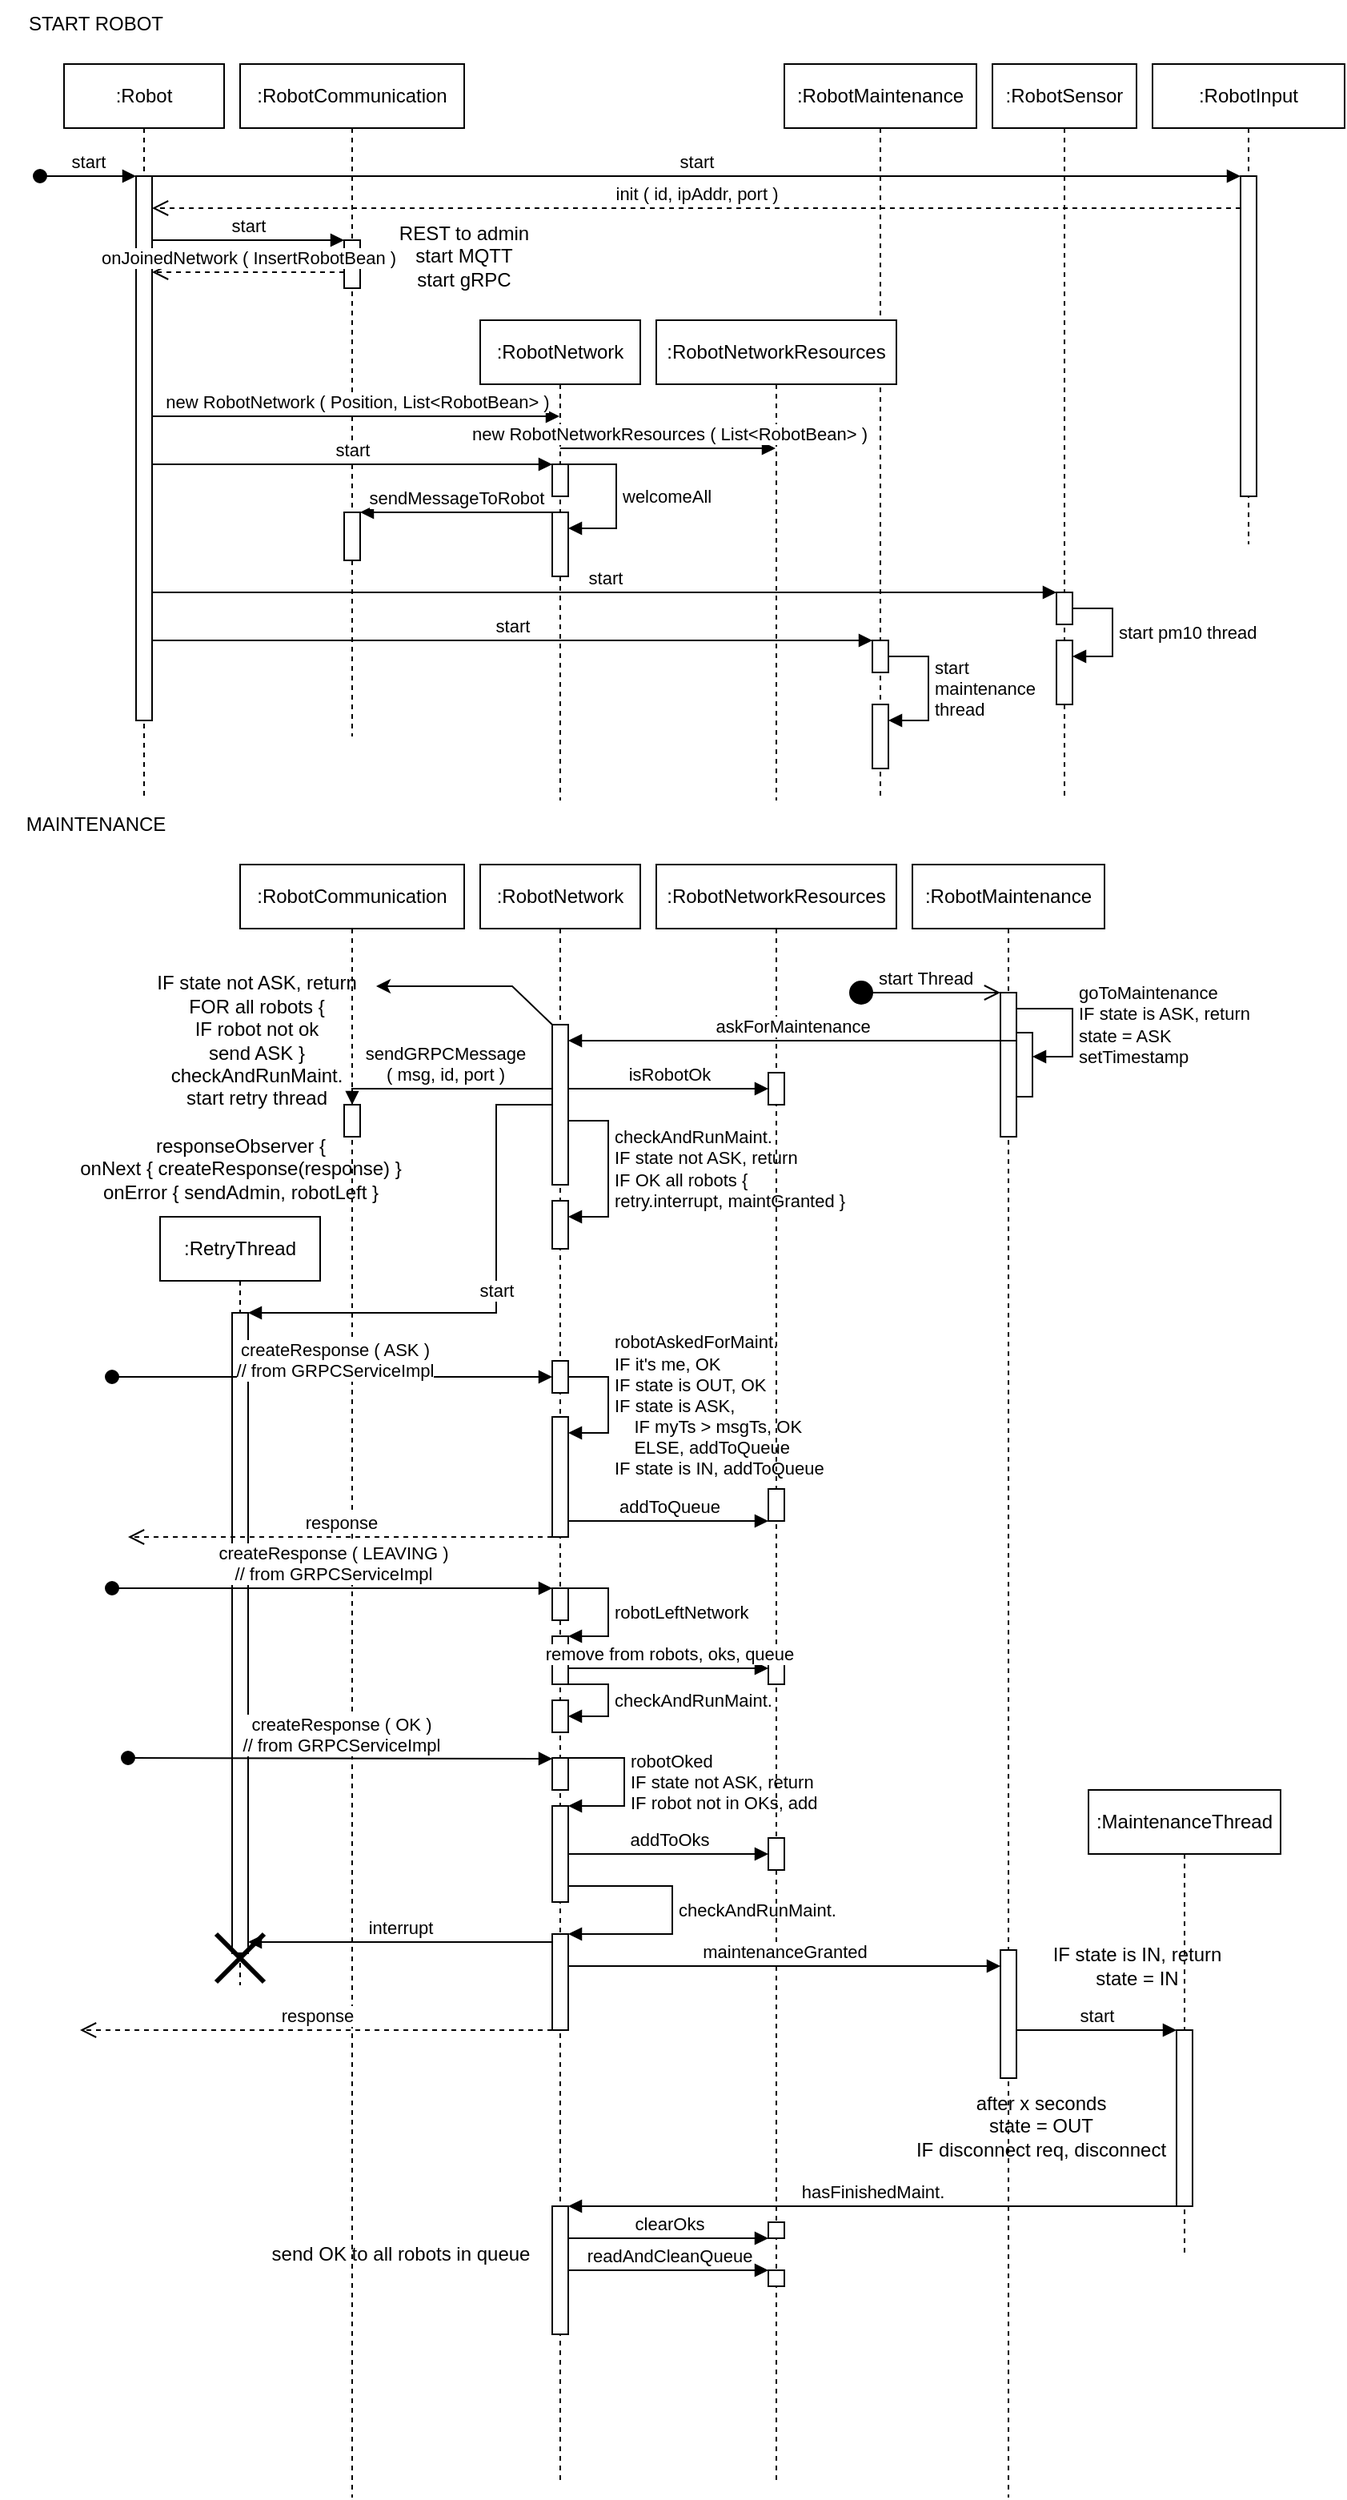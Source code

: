 <mxfile version="21.3.5" type="device">
  <diagram name="Page-1" id="2YBvvXClWsGukQMizWep">
    <mxGraphModel dx="954" dy="620" grid="1" gridSize="10" guides="1" tooltips="1" connect="1" arrows="1" fold="1" page="1" pageScale="1" pageWidth="850" pageHeight="1100" math="0" shadow="0">
      <root>
        <mxCell id="0" />
        <mxCell id="1" parent="0" />
        <mxCell id="aM9ryv3xv72pqoxQDRHE-1" value=":Robot" style="shape=umlLifeline;perimeter=lifelinePerimeter;whiteSpace=wrap;html=1;container=0;dropTarget=0;collapsible=0;recursiveResize=0;outlineConnect=0;portConstraint=eastwest;newEdgeStyle={&quot;edgeStyle&quot;:&quot;elbowEdgeStyle&quot;,&quot;elbow&quot;:&quot;vertical&quot;,&quot;curved&quot;:0,&quot;rounded&quot;:0};" parent="1" vertex="1">
          <mxGeometry x="40" y="40" width="100" height="460" as="geometry" />
        </mxCell>
        <mxCell id="aM9ryv3xv72pqoxQDRHE-2" value="" style="html=1;points=[];perimeter=orthogonalPerimeter;outlineConnect=0;targetShapes=umlLifeline;portConstraint=eastwest;newEdgeStyle={&quot;edgeStyle&quot;:&quot;elbowEdgeStyle&quot;,&quot;elbow&quot;:&quot;vertical&quot;,&quot;curved&quot;:0,&quot;rounded&quot;:0};" parent="aM9ryv3xv72pqoxQDRHE-1" vertex="1">
          <mxGeometry x="45" y="70" width="10" height="340" as="geometry" />
        </mxCell>
        <mxCell id="aM9ryv3xv72pqoxQDRHE-3" value="start" style="html=1;verticalAlign=bottom;startArrow=oval;endArrow=block;startSize=8;edgeStyle=elbowEdgeStyle;elbow=vertical;curved=0;rounded=0;" parent="aM9ryv3xv72pqoxQDRHE-1" target="aM9ryv3xv72pqoxQDRHE-2" edge="1">
          <mxGeometry relative="1" as="geometry">
            <mxPoint x="-15" y="70" as="sourcePoint" />
          </mxGeometry>
        </mxCell>
        <mxCell id="aM9ryv3xv72pqoxQDRHE-5" value=":RobotCommunication" style="shape=umlLifeline;perimeter=lifelinePerimeter;whiteSpace=wrap;html=1;container=0;dropTarget=0;collapsible=0;recursiveResize=0;outlineConnect=0;portConstraint=eastwest;newEdgeStyle={&quot;edgeStyle&quot;:&quot;elbowEdgeStyle&quot;,&quot;elbow&quot;:&quot;vertical&quot;,&quot;curved&quot;:0,&quot;rounded&quot;:0};" parent="1" vertex="1">
          <mxGeometry x="150" y="40" width="140" height="420" as="geometry" />
        </mxCell>
        <mxCell id="-zgr26NCYD5-frDkxSR6-9" value="" style="html=1;points=[];perimeter=orthogonalPerimeter;outlineConnect=0;targetShapes=umlLifeline;portConstraint=eastwest;newEdgeStyle={&quot;edgeStyle&quot;:&quot;elbowEdgeStyle&quot;,&quot;elbow&quot;:&quot;vertical&quot;,&quot;curved&quot;:0,&quot;rounded&quot;:0};" vertex="1" parent="aM9ryv3xv72pqoxQDRHE-5">
          <mxGeometry x="65" y="110" width="10" height="30" as="geometry" />
        </mxCell>
        <mxCell id="-zgr26NCYD5-frDkxSR6-21" value="" style="html=1;points=[];perimeter=orthogonalPerimeter;outlineConnect=0;targetShapes=umlLifeline;portConstraint=eastwest;newEdgeStyle={&quot;edgeStyle&quot;:&quot;elbowEdgeStyle&quot;,&quot;elbow&quot;:&quot;vertical&quot;,&quot;curved&quot;:0,&quot;rounded&quot;:0};" vertex="1" parent="aM9ryv3xv72pqoxQDRHE-5">
          <mxGeometry x="65" y="280" width="10" height="30" as="geometry" />
        </mxCell>
        <mxCell id="-zgr26NCYD5-frDkxSR6-1" value=":RobotNetwork" style="shape=umlLifeline;perimeter=lifelinePerimeter;whiteSpace=wrap;html=1;container=0;dropTarget=0;collapsible=0;recursiveResize=0;outlineConnect=0;portConstraint=eastwest;newEdgeStyle={&quot;edgeStyle&quot;:&quot;elbowEdgeStyle&quot;,&quot;elbow&quot;:&quot;vertical&quot;,&quot;curved&quot;:0,&quot;rounded&quot;:0};" vertex="1" parent="1">
          <mxGeometry x="300" y="200" width="100" height="300" as="geometry" />
        </mxCell>
        <mxCell id="-zgr26NCYD5-frDkxSR6-14" value="" style="html=1;points=[];perimeter=orthogonalPerimeter;outlineConnect=0;targetShapes=umlLifeline;portConstraint=eastwest;newEdgeStyle={&quot;edgeStyle&quot;:&quot;elbowEdgeStyle&quot;,&quot;elbow&quot;:&quot;vertical&quot;,&quot;curved&quot;:0,&quot;rounded&quot;:0};" vertex="1" parent="-zgr26NCYD5-frDkxSR6-1">
          <mxGeometry x="45" y="90" width="10" height="20" as="geometry" />
        </mxCell>
        <mxCell id="-zgr26NCYD5-frDkxSR6-16" value="" style="html=1;points=[];perimeter=orthogonalPerimeter;outlineConnect=0;targetShapes=umlLifeline;portConstraint=eastwest;newEdgeStyle={&quot;edgeStyle&quot;:&quot;elbowEdgeStyle&quot;,&quot;elbow&quot;:&quot;vertical&quot;,&quot;curved&quot;:0,&quot;rounded&quot;:0};" vertex="1" parent="-zgr26NCYD5-frDkxSR6-1">
          <mxGeometry x="45" y="120" width="10" height="40" as="geometry" />
        </mxCell>
        <mxCell id="-zgr26NCYD5-frDkxSR6-17" value="welcomeAll" style="html=1;align=left;spacingLeft=2;endArrow=block;rounded=0;edgeStyle=orthogonalEdgeStyle;curved=0;rounded=0;" edge="1" target="-zgr26NCYD5-frDkxSR6-16" parent="-zgr26NCYD5-frDkxSR6-1" source="-zgr26NCYD5-frDkxSR6-14">
          <mxGeometry relative="1" as="geometry">
            <mxPoint x="55" y="100" as="sourcePoint" />
            <Array as="points">
              <mxPoint x="85" y="90" />
              <mxPoint x="85" y="130" />
            </Array>
          </mxGeometry>
        </mxCell>
        <mxCell id="-zgr26NCYD5-frDkxSR6-2" value=":RobotMaintenance" style="shape=umlLifeline;perimeter=lifelinePerimeter;whiteSpace=wrap;html=1;container=0;dropTarget=0;collapsible=0;recursiveResize=0;outlineConnect=0;portConstraint=eastwest;newEdgeStyle={&quot;edgeStyle&quot;:&quot;elbowEdgeStyle&quot;,&quot;elbow&quot;:&quot;vertical&quot;,&quot;curved&quot;:0,&quot;rounded&quot;:0};" vertex="1" parent="1">
          <mxGeometry x="490" y="40" width="120" height="460" as="geometry" />
        </mxCell>
        <mxCell id="-zgr26NCYD5-frDkxSR6-29" value="" style="html=1;points=[];perimeter=orthogonalPerimeter;outlineConnect=0;targetShapes=umlLifeline;portConstraint=eastwest;newEdgeStyle={&quot;edgeStyle&quot;:&quot;elbowEdgeStyle&quot;,&quot;elbow&quot;:&quot;vertical&quot;,&quot;curved&quot;:0,&quot;rounded&quot;:0};" vertex="1" parent="-zgr26NCYD5-frDkxSR6-2">
          <mxGeometry x="55" y="360" width="10" height="20" as="geometry" />
        </mxCell>
        <mxCell id="-zgr26NCYD5-frDkxSR6-30" value="" style="html=1;points=[];perimeter=orthogonalPerimeter;outlineConnect=0;targetShapes=umlLifeline;portConstraint=eastwest;newEdgeStyle={&quot;edgeStyle&quot;:&quot;elbowEdgeStyle&quot;,&quot;elbow&quot;:&quot;vertical&quot;,&quot;curved&quot;:0,&quot;rounded&quot;:0};" vertex="1" parent="-zgr26NCYD5-frDkxSR6-2">
          <mxGeometry x="55" y="400" width="10" height="40" as="geometry" />
        </mxCell>
        <mxCell id="-zgr26NCYD5-frDkxSR6-31" value="start&lt;br&gt;maintenance&lt;br&gt;thread" style="html=1;align=left;spacingLeft=2;endArrow=block;rounded=0;edgeStyle=orthogonalEdgeStyle;curved=0;rounded=0;" edge="1" target="-zgr26NCYD5-frDkxSR6-30" parent="-zgr26NCYD5-frDkxSR6-2" source="-zgr26NCYD5-frDkxSR6-29">
          <mxGeometry relative="1" as="geometry">
            <mxPoint x="60" y="380" as="sourcePoint" />
            <Array as="points">
              <mxPoint x="90" y="370" />
              <mxPoint x="90" y="410" />
            </Array>
          </mxGeometry>
        </mxCell>
        <mxCell id="-zgr26NCYD5-frDkxSR6-3" value=":RobotSensor" style="shape=umlLifeline;perimeter=lifelinePerimeter;whiteSpace=wrap;html=1;container=0;dropTarget=0;collapsible=0;recursiveResize=0;outlineConnect=0;portConstraint=eastwest;newEdgeStyle={&quot;edgeStyle&quot;:&quot;elbowEdgeStyle&quot;,&quot;elbow&quot;:&quot;vertical&quot;,&quot;curved&quot;:0,&quot;rounded&quot;:0};" vertex="1" parent="1">
          <mxGeometry x="620" y="40" width="90" height="460" as="geometry" />
        </mxCell>
        <mxCell id="-zgr26NCYD5-frDkxSR6-25" value="" style="html=1;points=[];perimeter=orthogonalPerimeter;outlineConnect=0;targetShapes=umlLifeline;portConstraint=eastwest;newEdgeStyle={&quot;edgeStyle&quot;:&quot;elbowEdgeStyle&quot;,&quot;elbow&quot;:&quot;vertical&quot;,&quot;curved&quot;:0,&quot;rounded&quot;:0};" vertex="1" parent="-zgr26NCYD5-frDkxSR6-3">
          <mxGeometry x="40" y="330" width="10" height="20" as="geometry" />
        </mxCell>
        <mxCell id="-zgr26NCYD5-frDkxSR6-26" value="" style="html=1;points=[];perimeter=orthogonalPerimeter;outlineConnect=0;targetShapes=umlLifeline;portConstraint=eastwest;newEdgeStyle={&quot;edgeStyle&quot;:&quot;elbowEdgeStyle&quot;,&quot;elbow&quot;:&quot;vertical&quot;,&quot;curved&quot;:0,&quot;rounded&quot;:0};" vertex="1" parent="-zgr26NCYD5-frDkxSR6-3">
          <mxGeometry x="40" y="360" width="10" height="40" as="geometry" />
        </mxCell>
        <mxCell id="-zgr26NCYD5-frDkxSR6-27" value="start pm10 thread" style="html=1;align=left;spacingLeft=2;endArrow=block;rounded=0;edgeStyle=orthogonalEdgeStyle;curved=0;rounded=0;" edge="1" target="-zgr26NCYD5-frDkxSR6-26" parent="-zgr26NCYD5-frDkxSR6-3" source="-zgr26NCYD5-frDkxSR6-25">
          <mxGeometry relative="1" as="geometry">
            <mxPoint x="50" y="340" as="sourcePoint" />
            <Array as="points">
              <mxPoint x="75" y="340" />
              <mxPoint x="75" y="370" />
            </Array>
          </mxGeometry>
        </mxCell>
        <mxCell id="-zgr26NCYD5-frDkxSR6-4" value=":RobotInput" style="shape=umlLifeline;perimeter=lifelinePerimeter;whiteSpace=wrap;html=1;container=0;dropTarget=0;collapsible=0;recursiveResize=0;outlineConnect=0;portConstraint=eastwest;newEdgeStyle={&quot;edgeStyle&quot;:&quot;elbowEdgeStyle&quot;,&quot;elbow&quot;:&quot;vertical&quot;,&quot;curved&quot;:0,&quot;rounded&quot;:0};" vertex="1" parent="1">
          <mxGeometry x="720" y="40" width="120" height="300" as="geometry" />
        </mxCell>
        <mxCell id="-zgr26NCYD5-frDkxSR6-6" value="" style="html=1;points=[];perimeter=orthogonalPerimeter;outlineConnect=0;targetShapes=umlLifeline;portConstraint=eastwest;newEdgeStyle={&quot;edgeStyle&quot;:&quot;elbowEdgeStyle&quot;,&quot;elbow&quot;:&quot;vertical&quot;,&quot;curved&quot;:0,&quot;rounded&quot;:0};" vertex="1" parent="-zgr26NCYD5-frDkxSR6-4">
          <mxGeometry x="55" y="70" width="10" height="200" as="geometry" />
        </mxCell>
        <mxCell id="-zgr26NCYD5-frDkxSR6-5" value="start" style="html=1;verticalAlign=bottom;endArrow=block;edgeStyle=elbowEdgeStyle;elbow=vertical;curved=0;rounded=0;" edge="1" parent="1" source="aM9ryv3xv72pqoxQDRHE-2" target="-zgr26NCYD5-frDkxSR6-6">
          <mxGeometry width="80" relative="1" as="geometry">
            <mxPoint x="380" y="270" as="sourcePoint" />
            <mxPoint x="460" y="270" as="targetPoint" />
            <Array as="points">
              <mxPoint x="440" y="110" />
            </Array>
          </mxGeometry>
        </mxCell>
        <mxCell id="-zgr26NCYD5-frDkxSR6-7" value="init ( id, ipAddr, port )" style="html=1;verticalAlign=bottom;endArrow=open;dashed=1;endSize=8;edgeStyle=elbowEdgeStyle;elbow=vertical;curved=0;rounded=0;" edge="1" parent="1" source="-zgr26NCYD5-frDkxSR6-6" target="aM9ryv3xv72pqoxQDRHE-2">
          <mxGeometry relative="1" as="geometry">
            <mxPoint x="460" y="270" as="sourcePoint" />
            <mxPoint x="380" y="270" as="targetPoint" />
            <Array as="points">
              <mxPoint x="550" y="130" />
            </Array>
          </mxGeometry>
        </mxCell>
        <mxCell id="-zgr26NCYD5-frDkxSR6-8" value="start" style="html=1;verticalAlign=bottom;endArrow=block;edgeStyle=elbowEdgeStyle;elbow=horizontal;curved=0;rounded=0;" edge="1" parent="1" source="aM9ryv3xv72pqoxQDRHE-2" target="-zgr26NCYD5-frDkxSR6-9">
          <mxGeometry width="80" relative="1" as="geometry">
            <mxPoint x="380" y="270" as="sourcePoint" />
            <mxPoint x="460" y="270" as="targetPoint" />
            <Array as="points">
              <mxPoint x="155" y="150" />
            </Array>
          </mxGeometry>
        </mxCell>
        <mxCell id="-zgr26NCYD5-frDkxSR6-10" value="START ROBOT" style="text;html=1;strokeColor=none;fillColor=none;align=center;verticalAlign=middle;whiteSpace=wrap;rounded=0;" vertex="1" parent="1">
          <mxGeometry width="120" height="30" as="geometry" />
        </mxCell>
        <mxCell id="-zgr26NCYD5-frDkxSR6-11" value="REST to admin&lt;br&gt;start MQTT&lt;br&gt;start gRPC" style="text;html=1;strokeColor=none;fillColor=none;align=center;verticalAlign=middle;whiteSpace=wrap;rounded=0;" vertex="1" parent="1">
          <mxGeometry x="230" y="140" width="120" height="40" as="geometry" />
        </mxCell>
        <mxCell id="-zgr26NCYD5-frDkxSR6-12" value="onJoinedNetwork ( InsertRobotBean )" style="html=1;verticalAlign=bottom;endArrow=open;dashed=1;endSize=8;edgeStyle=elbowEdgeStyle;elbow=vertical;curved=0;rounded=0;" edge="1" parent="1" source="-zgr26NCYD5-frDkxSR6-9" target="aM9ryv3xv72pqoxQDRHE-2">
          <mxGeometry relative="1" as="geometry">
            <mxPoint x="460" y="270" as="sourcePoint" />
            <mxPoint x="380" y="270" as="targetPoint" />
            <Array as="points">
              <mxPoint x="170" y="170" />
            </Array>
          </mxGeometry>
        </mxCell>
        <mxCell id="-zgr26NCYD5-frDkxSR6-13" value="start" style="html=1;verticalAlign=bottom;endArrow=block;edgeStyle=elbowEdgeStyle;elbow=vertical;curved=0;rounded=0;" edge="1" parent="1" source="aM9ryv3xv72pqoxQDRHE-2" target="-zgr26NCYD5-frDkxSR6-14">
          <mxGeometry width="80" relative="1" as="geometry">
            <mxPoint x="380" y="300" as="sourcePoint" />
            <mxPoint x="460" y="300" as="targetPoint" />
            <Array as="points">
              <mxPoint x="300" y="290" />
              <mxPoint x="260" y="280" />
            </Array>
          </mxGeometry>
        </mxCell>
        <mxCell id="-zgr26NCYD5-frDkxSR6-15" value="new RobotNetwork ( Position, List&amp;lt;RobotBean&amp;gt; )" style="html=1;verticalAlign=bottom;endArrow=block;edgeStyle=elbowEdgeStyle;elbow=vertical;curved=0;rounded=0;" edge="1" parent="1" source="aM9ryv3xv72pqoxQDRHE-2" target="-zgr26NCYD5-frDkxSR6-1">
          <mxGeometry width="80" relative="1" as="geometry">
            <mxPoint x="380" y="300" as="sourcePoint" />
            <mxPoint x="460" y="300" as="targetPoint" />
            <Array as="points">
              <mxPoint x="220" y="260" />
            </Array>
          </mxGeometry>
        </mxCell>
        <mxCell id="-zgr26NCYD5-frDkxSR6-18" value=":RobotNetworkResources" style="shape=umlLifeline;perimeter=lifelinePerimeter;whiteSpace=wrap;html=1;container=0;dropTarget=0;collapsible=0;recursiveResize=0;outlineConnect=0;portConstraint=eastwest;newEdgeStyle={&quot;edgeStyle&quot;:&quot;elbowEdgeStyle&quot;,&quot;elbow&quot;:&quot;vertical&quot;,&quot;curved&quot;:0,&quot;rounded&quot;:0};" vertex="1" parent="1">
          <mxGeometry x="410" y="200" width="150" height="300" as="geometry" />
        </mxCell>
        <mxCell id="-zgr26NCYD5-frDkxSR6-19" value="new RobotNetworkResources ( List&amp;lt;RobotBean&amp;gt; )" style="html=1;verticalAlign=bottom;endArrow=block;edgeStyle=elbowEdgeStyle;elbow=vertical;curved=0;rounded=0;" edge="1" parent="1" source="-zgr26NCYD5-frDkxSR6-1" target="-zgr26NCYD5-frDkxSR6-18">
          <mxGeometry width="80" relative="1" as="geometry">
            <mxPoint x="380" y="270" as="sourcePoint" />
            <mxPoint x="460" y="270" as="targetPoint" />
            <Array as="points">
              <mxPoint x="405" y="280" />
            </Array>
          </mxGeometry>
        </mxCell>
        <mxCell id="-zgr26NCYD5-frDkxSR6-20" value="sendMessageToRobot" style="html=1;verticalAlign=bottom;endArrow=block;edgeStyle=elbowEdgeStyle;elbow=vertical;curved=0;rounded=0;" edge="1" parent="1" source="-zgr26NCYD5-frDkxSR6-16" target="-zgr26NCYD5-frDkxSR6-21">
          <mxGeometry width="80" relative="1" as="geometry">
            <mxPoint x="380" y="300" as="sourcePoint" />
            <mxPoint x="460" y="300" as="targetPoint" />
            <Array as="points">
              <mxPoint x="290" y="320" />
            </Array>
          </mxGeometry>
        </mxCell>
        <mxCell id="-zgr26NCYD5-frDkxSR6-24" value="start" style="html=1;verticalAlign=bottom;endArrow=block;edgeStyle=elbowEdgeStyle;elbow=vertical;curved=0;rounded=0;" edge="1" parent="1" source="aM9ryv3xv72pqoxQDRHE-2" target="-zgr26NCYD5-frDkxSR6-25">
          <mxGeometry width="80" relative="1" as="geometry">
            <mxPoint x="380" y="300" as="sourcePoint" />
            <mxPoint x="460" y="300" as="targetPoint" />
            <Array as="points">
              <mxPoint x="380" y="370" />
            </Array>
          </mxGeometry>
        </mxCell>
        <mxCell id="-zgr26NCYD5-frDkxSR6-28" value="start" style="html=1;verticalAlign=bottom;endArrow=block;edgeStyle=elbowEdgeStyle;elbow=vertical;curved=0;rounded=0;" edge="1" parent="1" source="aM9ryv3xv72pqoxQDRHE-2" target="-zgr26NCYD5-frDkxSR6-29">
          <mxGeometry width="80" relative="1" as="geometry">
            <mxPoint x="380" y="300" as="sourcePoint" />
            <mxPoint x="460" y="300" as="targetPoint" />
            <Array as="points">
              <mxPoint x="320" y="400" />
            </Array>
          </mxGeometry>
        </mxCell>
        <mxCell id="-zgr26NCYD5-frDkxSR6-32" value=":RetryThread" style="shape=umlLifeline;perimeter=lifelinePerimeter;whiteSpace=wrap;html=1;container=0;dropTarget=0;collapsible=0;recursiveResize=0;outlineConnect=0;portConstraint=eastwest;newEdgeStyle={&quot;edgeStyle&quot;:&quot;elbowEdgeStyle&quot;,&quot;elbow&quot;:&quot;vertical&quot;,&quot;curved&quot;:0,&quot;rounded&quot;:0};" vertex="1" parent="1">
          <mxGeometry x="100" y="760" width="100" height="480" as="geometry" />
        </mxCell>
        <mxCell id="-zgr26NCYD5-frDkxSR6-101" value="" style="html=1;points=[];perimeter=orthogonalPerimeter;outlineConnect=0;targetShapes=umlLifeline;portConstraint=eastwest;newEdgeStyle={&quot;edgeStyle&quot;:&quot;elbowEdgeStyle&quot;,&quot;elbow&quot;:&quot;vertical&quot;,&quot;curved&quot;:0,&quot;rounded&quot;:0};" vertex="1" parent="-zgr26NCYD5-frDkxSR6-32">
          <mxGeometry x="45" y="60" width="10" height="400" as="geometry" />
        </mxCell>
        <mxCell id="-zgr26NCYD5-frDkxSR6-35" value=":RobotCommunication" style="shape=umlLifeline;perimeter=lifelinePerimeter;whiteSpace=wrap;html=1;container=0;dropTarget=0;collapsible=0;recursiveResize=0;outlineConnect=0;portConstraint=eastwest;newEdgeStyle={&quot;edgeStyle&quot;:&quot;elbowEdgeStyle&quot;,&quot;elbow&quot;:&quot;vertical&quot;,&quot;curved&quot;:0,&quot;rounded&quot;:0};" vertex="1" parent="1">
          <mxGeometry x="150" y="540" width="140" height="1020" as="geometry" />
        </mxCell>
        <mxCell id="-zgr26NCYD5-frDkxSR6-79" value="" style="html=1;points=[];perimeter=orthogonalPerimeter;outlineConnect=0;targetShapes=umlLifeline;portConstraint=eastwest;newEdgeStyle={&quot;edgeStyle&quot;:&quot;elbowEdgeStyle&quot;,&quot;elbow&quot;:&quot;vertical&quot;,&quot;curved&quot;:0,&quot;rounded&quot;:0};" vertex="1" parent="-zgr26NCYD5-frDkxSR6-35">
          <mxGeometry x="65" y="150" width="10" height="20" as="geometry" />
        </mxCell>
        <mxCell id="-zgr26NCYD5-frDkxSR6-119" value="" style="shape=umlDestroy;whiteSpace=wrap;html=1;strokeWidth=3;targetShapes=umlLifeline;" vertex="1" parent="-zgr26NCYD5-frDkxSR6-35">
          <mxGeometry x="-15" y="668" width="30" height="30" as="geometry" />
        </mxCell>
        <mxCell id="-zgr26NCYD5-frDkxSR6-38" value=":RobotNetwork" style="shape=umlLifeline;perimeter=lifelinePerimeter;whiteSpace=wrap;html=1;container=0;dropTarget=0;collapsible=0;recursiveResize=0;outlineConnect=0;portConstraint=eastwest;newEdgeStyle={&quot;edgeStyle&quot;:&quot;elbowEdgeStyle&quot;,&quot;elbow&quot;:&quot;vertical&quot;,&quot;curved&quot;:0,&quot;rounded&quot;:0};" vertex="1" parent="1">
          <mxGeometry x="300" y="540" width="100" height="1010" as="geometry" />
        </mxCell>
        <mxCell id="-zgr26NCYD5-frDkxSR6-66" value="" style="html=1;points=[];perimeter=orthogonalPerimeter;outlineConnect=0;targetShapes=umlLifeline;portConstraint=eastwest;newEdgeStyle={&quot;edgeStyle&quot;:&quot;elbowEdgeStyle&quot;,&quot;elbow&quot;:&quot;vertical&quot;,&quot;curved&quot;:0,&quot;rounded&quot;:0};" vertex="1" parent="-zgr26NCYD5-frDkxSR6-38">
          <mxGeometry x="45" y="100" width="10" height="100" as="geometry" />
        </mxCell>
        <mxCell id="-zgr26NCYD5-frDkxSR6-71" value="" style="html=1;points=[];perimeter=orthogonalPerimeter;outlineConnect=0;targetShapes=umlLifeline;portConstraint=eastwest;newEdgeStyle={&quot;edgeStyle&quot;:&quot;elbowEdgeStyle&quot;,&quot;elbow&quot;:&quot;vertical&quot;,&quot;curved&quot;:0,&quot;rounded&quot;:0};" vertex="1" parent="-zgr26NCYD5-frDkxSR6-38">
          <mxGeometry x="45" y="210" width="10" height="30" as="geometry" />
        </mxCell>
        <mxCell id="-zgr26NCYD5-frDkxSR6-82" value="" style="html=1;points=[];perimeter=orthogonalPerimeter;outlineConnect=0;targetShapes=umlLifeline;portConstraint=eastwest;newEdgeStyle={&quot;edgeStyle&quot;:&quot;elbowEdgeStyle&quot;,&quot;elbow&quot;:&quot;vertical&quot;,&quot;curved&quot;:0,&quot;rounded&quot;:0};" vertex="1" parent="-zgr26NCYD5-frDkxSR6-38">
          <mxGeometry x="45" y="310" width="10" height="20" as="geometry" />
        </mxCell>
        <mxCell id="-zgr26NCYD5-frDkxSR6-83" value="" style="html=1;points=[];perimeter=orthogonalPerimeter;outlineConnect=0;targetShapes=umlLifeline;portConstraint=eastwest;newEdgeStyle={&quot;edgeStyle&quot;:&quot;elbowEdgeStyle&quot;,&quot;elbow&quot;:&quot;vertical&quot;,&quot;curved&quot;:0,&quot;rounded&quot;:0};" vertex="1" parent="-zgr26NCYD5-frDkxSR6-38">
          <mxGeometry x="45" y="345" width="10" height="75" as="geometry" />
        </mxCell>
        <mxCell id="-zgr26NCYD5-frDkxSR6-84" value="robotAskedForMaint.&lt;br&gt;IF it&#39;s me, OK&lt;br&gt;IF state is OUT, OK&lt;br&gt;IF state is ASK, &lt;br&gt;&amp;nbsp; &amp;nbsp; IF myTs &amp;gt; msgTs, OK&lt;br&gt;&amp;nbsp; &amp;nbsp; ELSE, addToQueue&lt;br&gt;IF state is IN, addToQueue" style="html=1;align=left;spacingLeft=2;endArrow=block;rounded=0;edgeStyle=orthogonalEdgeStyle;curved=0;rounded=0;" edge="1" target="-zgr26NCYD5-frDkxSR6-83" parent="-zgr26NCYD5-frDkxSR6-38" source="-zgr26NCYD5-frDkxSR6-82">
          <mxGeometry relative="1" as="geometry">
            <mxPoint x="190" y="370" as="sourcePoint" />
            <Array as="points">
              <mxPoint x="80" y="320" />
              <mxPoint x="80" y="355" />
            </Array>
          </mxGeometry>
        </mxCell>
        <mxCell id="-zgr26NCYD5-frDkxSR6-90" value="" style="html=1;points=[];perimeter=orthogonalPerimeter;outlineConnect=0;targetShapes=umlLifeline;portConstraint=eastwest;newEdgeStyle={&quot;edgeStyle&quot;:&quot;elbowEdgeStyle&quot;,&quot;elbow&quot;:&quot;vertical&quot;,&quot;curved&quot;:0,&quot;rounded&quot;:0};" vertex="1" parent="-zgr26NCYD5-frDkxSR6-38">
          <mxGeometry x="45" y="558" width="10" height="20" as="geometry" />
        </mxCell>
        <mxCell id="-zgr26NCYD5-frDkxSR6-92" value="" style="html=1;points=[];perimeter=orthogonalPerimeter;outlineConnect=0;targetShapes=umlLifeline;portConstraint=eastwest;newEdgeStyle={&quot;edgeStyle&quot;:&quot;elbowEdgeStyle&quot;,&quot;elbow&quot;:&quot;vertical&quot;,&quot;curved&quot;:0,&quot;rounded&quot;:0};" vertex="1" parent="-zgr26NCYD5-frDkxSR6-38">
          <mxGeometry x="45" y="588" width="10" height="60" as="geometry" />
        </mxCell>
        <mxCell id="-zgr26NCYD5-frDkxSR6-91" value="robotOked&lt;br&gt;IF state not ASK, return&lt;br&gt;IF robot not in OKs, add" style="html=1;align=left;spacingLeft=2;endArrow=block;rounded=0;edgeStyle=orthogonalEdgeStyle;curved=0;rounded=0;" edge="1" parent="-zgr26NCYD5-frDkxSR6-38" source="-zgr26NCYD5-frDkxSR6-90" target="-zgr26NCYD5-frDkxSR6-92">
          <mxGeometry relative="1" as="geometry">
            <mxPoint x="205" y="488" as="sourcePoint" />
            <Array as="points">
              <mxPoint x="90" y="558" />
              <mxPoint x="90" y="588" />
            </Array>
            <mxPoint x="205" y="518" as="targetPoint" />
          </mxGeometry>
        </mxCell>
        <mxCell id="-zgr26NCYD5-frDkxSR6-93" value="" style="html=1;points=[];perimeter=orthogonalPerimeter;outlineConnect=0;targetShapes=umlLifeline;portConstraint=eastwest;newEdgeStyle={&quot;edgeStyle&quot;:&quot;elbowEdgeStyle&quot;,&quot;elbow&quot;:&quot;vertical&quot;,&quot;curved&quot;:0,&quot;rounded&quot;:0};" vertex="1" parent="-zgr26NCYD5-frDkxSR6-38">
          <mxGeometry x="45" y="668" width="10" height="60" as="geometry" />
        </mxCell>
        <mxCell id="-zgr26NCYD5-frDkxSR6-94" value="checkAndRunMaint." style="html=1;align=left;spacingLeft=2;endArrow=block;rounded=0;edgeStyle=orthogonalEdgeStyle;curved=0;rounded=0;" edge="1" target="-zgr26NCYD5-frDkxSR6-93" parent="-zgr26NCYD5-frDkxSR6-38" source="-zgr26NCYD5-frDkxSR6-92">
          <mxGeometry relative="1" as="geometry">
            <mxPoint x="190" y="678" as="sourcePoint" />
            <Array as="points">
              <mxPoint x="120" y="638" />
              <mxPoint x="120" y="668" />
            </Array>
          </mxGeometry>
        </mxCell>
        <mxCell id="-zgr26NCYD5-frDkxSR6-72" value="checkAndRunMaint.&lt;br&gt;IF state not ASK, return&lt;br&gt;IF OK all robots { &lt;br&gt;retry.interrupt, maintGranted }" style="html=1;align=left;spacingLeft=2;endArrow=block;rounded=0;edgeStyle=orthogonalEdgeStyle;curved=0;rounded=0;" edge="1" target="-zgr26NCYD5-frDkxSR6-71" parent="-zgr26NCYD5-frDkxSR6-38" source="-zgr26NCYD5-frDkxSR6-66">
          <mxGeometry relative="1" as="geometry">
            <mxPoint x="50" y="190" as="sourcePoint" />
            <Array as="points">
              <mxPoint x="80" y="160" />
              <mxPoint x="80" y="220" />
            </Array>
          </mxGeometry>
        </mxCell>
        <mxCell id="-zgr26NCYD5-frDkxSR6-106" value="" style="html=1;points=[];perimeter=orthogonalPerimeter;outlineConnect=0;targetShapes=umlLifeline;portConstraint=eastwest;newEdgeStyle={&quot;edgeStyle&quot;:&quot;elbowEdgeStyle&quot;,&quot;elbow&quot;:&quot;vertical&quot;,&quot;curved&quot;:0,&quot;rounded&quot;:0};" vertex="1" parent="-zgr26NCYD5-frDkxSR6-38">
          <mxGeometry x="45" y="838" width="10" height="80" as="geometry" />
        </mxCell>
        <mxCell id="-zgr26NCYD5-frDkxSR6-127" value="" style="html=1;points=[];perimeter=orthogonalPerimeter;outlineConnect=0;targetShapes=umlLifeline;portConstraint=eastwest;newEdgeStyle={&quot;edgeStyle&quot;:&quot;elbowEdgeStyle&quot;,&quot;elbow&quot;:&quot;vertical&quot;,&quot;curved&quot;:0,&quot;rounded&quot;:0};" vertex="1" parent="-zgr26NCYD5-frDkxSR6-38">
          <mxGeometry x="45" y="452" width="10" height="20" as="geometry" />
        </mxCell>
        <mxCell id="-zgr26NCYD5-frDkxSR6-128" value="" style="html=1;points=[];perimeter=orthogonalPerimeter;outlineConnect=0;targetShapes=umlLifeline;portConstraint=eastwest;newEdgeStyle={&quot;edgeStyle&quot;:&quot;elbowEdgeStyle&quot;,&quot;elbow&quot;:&quot;vertical&quot;,&quot;curved&quot;:0,&quot;rounded&quot;:0};" vertex="1" parent="-zgr26NCYD5-frDkxSR6-38">
          <mxGeometry x="45" y="482" width="10" height="30" as="geometry" />
        </mxCell>
        <mxCell id="-zgr26NCYD5-frDkxSR6-129" value="robotLeftNetwork&lt;br&gt;" style="html=1;align=left;spacingLeft=2;endArrow=block;rounded=0;edgeStyle=orthogonalEdgeStyle;curved=0;rounded=0;" edge="1" target="-zgr26NCYD5-frDkxSR6-128" parent="-zgr26NCYD5-frDkxSR6-38" source="-zgr26NCYD5-frDkxSR6-127">
          <mxGeometry relative="1" as="geometry">
            <mxPoint x="50" y="462" as="sourcePoint" />
            <Array as="points">
              <mxPoint x="80" y="452" />
              <mxPoint x="80" y="482" />
            </Array>
          </mxGeometry>
        </mxCell>
        <mxCell id="-zgr26NCYD5-frDkxSR6-133" value="" style="html=1;points=[];perimeter=orthogonalPerimeter;outlineConnect=0;targetShapes=umlLifeline;portConstraint=eastwest;newEdgeStyle={&quot;edgeStyle&quot;:&quot;elbowEdgeStyle&quot;,&quot;elbow&quot;:&quot;vertical&quot;,&quot;curved&quot;:0,&quot;rounded&quot;:0};" vertex="1" parent="-zgr26NCYD5-frDkxSR6-38">
          <mxGeometry x="45" y="522" width="10" height="20" as="geometry" />
        </mxCell>
        <mxCell id="-zgr26NCYD5-frDkxSR6-134" value="checkAndRunMaint." style="html=1;align=left;spacingLeft=2;endArrow=block;rounded=0;edgeStyle=orthogonalEdgeStyle;curved=0;rounded=0;" edge="1" target="-zgr26NCYD5-frDkxSR6-133" parent="-zgr26NCYD5-frDkxSR6-38" source="-zgr26NCYD5-frDkxSR6-128">
          <mxGeometry relative="1" as="geometry">
            <mxPoint x="50" y="482" as="sourcePoint" />
            <Array as="points">
              <mxPoint x="80" y="512" />
              <mxPoint x="80" y="532" />
            </Array>
          </mxGeometry>
        </mxCell>
        <mxCell id="-zgr26NCYD5-frDkxSR6-42" value=":RobotMaintenance" style="shape=umlLifeline;perimeter=lifelinePerimeter;whiteSpace=wrap;html=1;container=0;dropTarget=0;collapsible=0;recursiveResize=0;outlineConnect=0;portConstraint=eastwest;newEdgeStyle={&quot;edgeStyle&quot;:&quot;elbowEdgeStyle&quot;,&quot;elbow&quot;:&quot;vertical&quot;,&quot;curved&quot;:0,&quot;rounded&quot;:0};" vertex="1" parent="1">
          <mxGeometry x="570" y="540" width="120" height="1020" as="geometry" />
        </mxCell>
        <mxCell id="-zgr26NCYD5-frDkxSR6-61" value="" style="html=1;points=[];perimeter=orthogonalPerimeter;outlineConnect=0;targetShapes=umlLifeline;portConstraint=eastwest;newEdgeStyle={&quot;edgeStyle&quot;:&quot;elbowEdgeStyle&quot;,&quot;elbow&quot;:&quot;vertical&quot;,&quot;curved&quot;:0,&quot;rounded&quot;:0};" vertex="1" parent="-zgr26NCYD5-frDkxSR6-42">
          <mxGeometry x="55" y="80" width="10" height="90" as="geometry" />
        </mxCell>
        <mxCell id="-zgr26NCYD5-frDkxSR6-63" value="" style="html=1;points=[];perimeter=orthogonalPerimeter;outlineConnect=0;targetShapes=umlLifeline;portConstraint=eastwest;newEdgeStyle={&quot;edgeStyle&quot;:&quot;elbowEdgeStyle&quot;,&quot;elbow&quot;:&quot;vertical&quot;,&quot;curved&quot;:0,&quot;rounded&quot;:0};" vertex="1" parent="-zgr26NCYD5-frDkxSR6-42">
          <mxGeometry x="65" y="105" width="10" height="40" as="geometry" />
        </mxCell>
        <mxCell id="-zgr26NCYD5-frDkxSR6-64" value="goToMaintenance&lt;br&gt;IF state is ASK, return&lt;br&gt;state = ASK&lt;br&gt;setTimestamp" style="html=1;align=left;spacingLeft=2;endArrow=block;rounded=0;edgeStyle=orthogonalEdgeStyle;curved=0;rounded=0;" edge="1" target="-zgr26NCYD5-frDkxSR6-63" parent="-zgr26NCYD5-frDkxSR6-42" source="-zgr26NCYD5-frDkxSR6-61">
          <mxGeometry relative="1" as="geometry">
            <mxPoint x="70" y="100" as="sourcePoint" />
            <Array as="points">
              <mxPoint x="100" y="90" />
              <mxPoint x="100" y="120" />
            </Array>
          </mxGeometry>
        </mxCell>
        <mxCell id="-zgr26NCYD5-frDkxSR6-97" value="" style="html=1;points=[];perimeter=orthogonalPerimeter;outlineConnect=0;targetShapes=umlLifeline;portConstraint=eastwest;newEdgeStyle={&quot;edgeStyle&quot;:&quot;elbowEdgeStyle&quot;,&quot;elbow&quot;:&quot;vertical&quot;,&quot;curved&quot;:0,&quot;rounded&quot;:0};" vertex="1" parent="-zgr26NCYD5-frDkxSR6-42">
          <mxGeometry x="55" y="678" width="10" height="80" as="geometry" />
        </mxCell>
        <mxCell id="-zgr26NCYD5-frDkxSR6-85" value="response" style="html=1;verticalAlign=bottom;endArrow=open;dashed=1;endSize=8;edgeStyle=elbowEdgeStyle;elbow=vertical;curved=0;rounded=0;" edge="1" parent="-zgr26NCYD5-frDkxSR6-42" source="-zgr26NCYD5-frDkxSR6-83">
          <mxGeometry relative="1" as="geometry">
            <mxPoint x="-115" y="300" as="sourcePoint" />
            <mxPoint x="-490" y="420" as="targetPoint" />
            <Array as="points">
              <mxPoint x="-290" y="420" />
              <mxPoint x="-357" y="500" />
            </Array>
          </mxGeometry>
        </mxCell>
        <mxCell id="-zgr26NCYD5-frDkxSR6-89" value="createResponse ( OK )&lt;br&gt;// from&amp;nbsp;GRPCServiceImpl" style="html=1;verticalAlign=bottom;startArrow=oval;startFill=1;endArrow=block;startSize=8;edgeStyle=elbowEdgeStyle;elbow=vertical;curved=0;rounded=0;" edge="1" parent="-zgr26NCYD5-frDkxSR6-42" target="-zgr26NCYD5-frDkxSR6-90">
          <mxGeometry width="60" relative="1" as="geometry">
            <mxPoint x="-490" y="558" as="sourcePoint" />
            <mxPoint x="-90" y="558.5" as="targetPoint" />
            <Array as="points">
              <mxPoint x="-230" y="558.5" />
            </Array>
          </mxGeometry>
        </mxCell>
        <mxCell id="-zgr26NCYD5-frDkxSR6-95" value="response" style="html=1;verticalAlign=bottom;endArrow=open;dashed=1;endSize=8;edgeStyle=elbowEdgeStyle;elbow=vertical;curved=0;rounded=0;" edge="1" parent="-zgr26NCYD5-frDkxSR6-42" source="-zgr26NCYD5-frDkxSR6-93">
          <mxGeometry relative="1" as="geometry">
            <mxPoint x="-105" y="708" as="sourcePoint" />
            <mxPoint x="-520" y="728" as="targetPoint" />
            <Array as="points">
              <mxPoint x="-360" y="728" />
              <mxPoint x="-360" y="688" />
            </Array>
          </mxGeometry>
        </mxCell>
        <mxCell id="-zgr26NCYD5-frDkxSR6-46" value=":MaintenanceThread" style="shape=umlLifeline;perimeter=lifelinePerimeter;whiteSpace=wrap;html=1;container=0;dropTarget=0;collapsible=0;recursiveResize=0;outlineConnect=0;portConstraint=eastwest;newEdgeStyle={&quot;edgeStyle&quot;:&quot;elbowEdgeStyle&quot;,&quot;elbow&quot;:&quot;vertical&quot;,&quot;curved&quot;:0,&quot;rounded&quot;:0};" vertex="1" parent="1">
          <mxGeometry x="680" y="1118" width="120" height="290" as="geometry" />
        </mxCell>
        <mxCell id="-zgr26NCYD5-frDkxSR6-103" value="" style="html=1;points=[];perimeter=orthogonalPerimeter;outlineConnect=0;targetShapes=umlLifeline;portConstraint=eastwest;newEdgeStyle={&quot;edgeStyle&quot;:&quot;elbowEdgeStyle&quot;,&quot;elbow&quot;:&quot;vertical&quot;,&quot;curved&quot;:0,&quot;rounded&quot;:0};" vertex="1" parent="-zgr26NCYD5-frDkxSR6-46">
          <mxGeometry x="55" y="150" width="10" height="110" as="geometry" />
        </mxCell>
        <mxCell id="-zgr26NCYD5-frDkxSR6-51" value="MAINTENANCE" style="text;html=1;strokeColor=none;fillColor=none;align=center;verticalAlign=middle;whiteSpace=wrap;rounded=0;" vertex="1" parent="1">
          <mxGeometry y="500" width="120" height="30" as="geometry" />
        </mxCell>
        <mxCell id="-zgr26NCYD5-frDkxSR6-56" value=":RobotNetworkResources" style="shape=umlLifeline;perimeter=lifelinePerimeter;whiteSpace=wrap;html=1;container=0;dropTarget=0;collapsible=0;recursiveResize=0;outlineConnect=0;portConstraint=eastwest;newEdgeStyle={&quot;edgeStyle&quot;:&quot;elbowEdgeStyle&quot;,&quot;elbow&quot;:&quot;vertical&quot;,&quot;curved&quot;:0,&quot;rounded&quot;:0};" vertex="1" parent="1">
          <mxGeometry x="410" y="540" width="150" height="1010" as="geometry" />
        </mxCell>
        <mxCell id="-zgr26NCYD5-frDkxSR6-117" value="" style="html=1;points=[];perimeter=orthogonalPerimeter;outlineConnect=0;targetShapes=umlLifeline;portConstraint=eastwest;newEdgeStyle={&quot;edgeStyle&quot;:&quot;elbowEdgeStyle&quot;,&quot;elbow&quot;:&quot;vertical&quot;,&quot;curved&quot;:0,&quot;rounded&quot;:0};" vertex="1" parent="-zgr26NCYD5-frDkxSR6-56">
          <mxGeometry x="70" y="130" width="10" height="20" as="geometry" />
        </mxCell>
        <mxCell id="-zgr26NCYD5-frDkxSR6-110" value="" style="html=1;points=[];perimeter=orthogonalPerimeter;outlineConnect=0;targetShapes=umlLifeline;portConstraint=eastwest;newEdgeStyle={&quot;edgeStyle&quot;:&quot;elbowEdgeStyle&quot;,&quot;elbow&quot;:&quot;vertical&quot;,&quot;curved&quot;:0,&quot;rounded&quot;:0};" vertex="1" parent="-zgr26NCYD5-frDkxSR6-56">
          <mxGeometry x="70" y="390" width="10" height="20" as="geometry" />
        </mxCell>
        <mxCell id="-zgr26NCYD5-frDkxSR6-114" value="" style="html=1;points=[];perimeter=orthogonalPerimeter;outlineConnect=0;targetShapes=umlLifeline;portConstraint=eastwest;newEdgeStyle={&quot;edgeStyle&quot;:&quot;elbowEdgeStyle&quot;,&quot;elbow&quot;:&quot;vertical&quot;,&quot;curved&quot;:0,&quot;rounded&quot;:0};" vertex="1" parent="-zgr26NCYD5-frDkxSR6-56">
          <mxGeometry x="70" y="608" width="10" height="20" as="geometry" />
        </mxCell>
        <mxCell id="-zgr26NCYD5-frDkxSR6-123" value="" style="html=1;points=[];perimeter=orthogonalPerimeter;outlineConnect=0;targetShapes=umlLifeline;portConstraint=eastwest;newEdgeStyle={&quot;edgeStyle&quot;:&quot;elbowEdgeStyle&quot;,&quot;elbow&quot;:&quot;vertical&quot;,&quot;curved&quot;:0,&quot;rounded&quot;:0};" vertex="1" parent="-zgr26NCYD5-frDkxSR6-56">
          <mxGeometry x="70" y="848" width="10" height="10" as="geometry" />
        </mxCell>
        <mxCell id="-zgr26NCYD5-frDkxSR6-125" value="" style="html=1;points=[];perimeter=orthogonalPerimeter;outlineConnect=0;targetShapes=umlLifeline;portConstraint=eastwest;newEdgeStyle={&quot;edgeStyle&quot;:&quot;elbowEdgeStyle&quot;,&quot;elbow&quot;:&quot;vertical&quot;,&quot;curved&quot;:0,&quot;rounded&quot;:0};" vertex="1" parent="-zgr26NCYD5-frDkxSR6-56">
          <mxGeometry x="70" y="878" width="10" height="10" as="geometry" />
        </mxCell>
        <mxCell id="-zgr26NCYD5-frDkxSR6-132" value="" style="html=1;points=[];perimeter=orthogonalPerimeter;outlineConnect=0;targetShapes=umlLifeline;portConstraint=eastwest;newEdgeStyle={&quot;edgeStyle&quot;:&quot;elbowEdgeStyle&quot;,&quot;elbow&quot;:&quot;vertical&quot;,&quot;curved&quot;:0,&quot;rounded&quot;:0};" vertex="1" parent="-zgr26NCYD5-frDkxSR6-56">
          <mxGeometry x="70" y="492" width="10" height="20" as="geometry" />
        </mxCell>
        <mxCell id="-zgr26NCYD5-frDkxSR6-62" value="start Thread" style="html=1;verticalAlign=bottom;startArrow=circle;startFill=1;endArrow=open;startSize=6;endSize=8;edgeStyle=elbowEdgeStyle;elbow=vertical;curved=0;rounded=0;" edge="1" parent="1" target="-zgr26NCYD5-frDkxSR6-61">
          <mxGeometry width="80" relative="1" as="geometry">
            <mxPoint x="530" y="620" as="sourcePoint" />
            <mxPoint x="610" y="620" as="targetPoint" />
          </mxGeometry>
        </mxCell>
        <mxCell id="-zgr26NCYD5-frDkxSR6-65" value="askForMaintenance" style="html=1;verticalAlign=bottom;endArrow=block;edgeStyle=elbowEdgeStyle;elbow=vertical;curved=0;rounded=0;" edge="1" parent="1" source="-zgr26NCYD5-frDkxSR6-63" target="-zgr26NCYD5-frDkxSR6-66">
          <mxGeometry width="80" relative="1" as="geometry">
            <mxPoint x="410" y="590" as="sourcePoint" />
            <mxPoint x="490" y="590" as="targetPoint" />
            <Array as="points">
              <mxPoint x="490" y="650" />
            </Array>
          </mxGeometry>
        </mxCell>
        <mxCell id="-zgr26NCYD5-frDkxSR6-67" value="IF state not ASK, return&lt;br&gt;FOR all robots {&lt;br&gt;IF robot not ok&lt;br&gt;send ASK }&lt;br&gt;checkAndRunMaint.&lt;br&gt;start retry thread" style="text;html=1;align=center;verticalAlign=middle;resizable=0;points=[];autosize=1;strokeColor=none;fillColor=none;" vertex="1" parent="1">
          <mxGeometry x="85" y="600" width="150" height="100" as="geometry" />
        </mxCell>
        <mxCell id="-zgr26NCYD5-frDkxSR6-77" value="" style="endArrow=classic;html=1;rounded=0;entryX=1;entryY=0.16;entryDx=0;entryDy=0;entryPerimeter=0;" edge="1" parent="1" source="-zgr26NCYD5-frDkxSR6-66" target="-zgr26NCYD5-frDkxSR6-67">
          <mxGeometry width="50" height="50" relative="1" as="geometry">
            <mxPoint x="430" y="640" as="sourcePoint" />
            <mxPoint x="480" y="590" as="targetPoint" />
            <Array as="points">
              <mxPoint x="320" y="616" />
            </Array>
          </mxGeometry>
        </mxCell>
        <mxCell id="-zgr26NCYD5-frDkxSR6-78" value="sendGRPCMessage &lt;br&gt;( msg, id, port )" style="html=1;verticalAlign=bottom;endArrow=block;edgeStyle=elbowEdgeStyle;elbow=vertical;curved=0;rounded=0;" edge="1" parent="1" source="-zgr26NCYD5-frDkxSR6-66" target="-zgr26NCYD5-frDkxSR6-79">
          <mxGeometry width="80" relative="1" as="geometry">
            <mxPoint x="410" y="670" as="sourcePoint" />
            <mxPoint x="490" y="670" as="targetPoint" />
            <Array as="points">
              <mxPoint x="280" y="680" />
              <mxPoint x="290" y="690" />
            </Array>
          </mxGeometry>
        </mxCell>
        <mxCell id="-zgr26NCYD5-frDkxSR6-80" value="responseObserver {&lt;br&gt;onNext { createResponse(response) }&lt;br&gt;onError { sendAdmin, robotLeft }" style="text;html=1;align=center;verticalAlign=middle;resizable=0;points=[];autosize=1;strokeColor=none;fillColor=none;" vertex="1" parent="1">
          <mxGeometry x="40" y="700" width="220" height="60" as="geometry" />
        </mxCell>
        <mxCell id="-zgr26NCYD5-frDkxSR6-100" value="start" style="html=1;verticalAlign=bottom;endArrow=block;edgeStyle=elbowEdgeStyle;elbow=horizontal;curved=0;rounded=0;" edge="1" parent="1" source="-zgr26NCYD5-frDkxSR6-66" target="-zgr26NCYD5-frDkxSR6-101">
          <mxGeometry width="80" relative="1" as="geometry">
            <mxPoint x="370" y="850" as="sourcePoint" />
            <mxPoint x="450" y="850" as="targetPoint" />
            <Array as="points">
              <mxPoint x="310" y="820" />
              <mxPoint x="320" y="740" />
            </Array>
          </mxGeometry>
        </mxCell>
        <mxCell id="-zgr26NCYD5-frDkxSR6-107" value="send OK to all robots in queue" style="text;html=1;align=center;verticalAlign=middle;resizable=0;points=[];autosize=1;strokeColor=none;fillColor=none;" vertex="1" parent="1">
          <mxGeometry x="160" y="1393" width="180" height="30" as="geometry" />
        </mxCell>
        <mxCell id="-zgr26NCYD5-frDkxSR6-81" value="createResponse ( ASK )&lt;br&gt;// from&amp;nbsp;GRPCServiceImpl" style="html=1;verticalAlign=bottom;startArrow=oval;startFill=1;endArrow=block;startSize=8;edgeStyle=elbowEdgeStyle;elbow=vertical;curved=0;rounded=0;" edge="1" parent="1" target="-zgr26NCYD5-frDkxSR6-82">
          <mxGeometry x="0.003" y="-5" width="60" relative="1" as="geometry">
            <mxPoint x="70" y="860" as="sourcePoint" />
            <mxPoint x="430" y="904.5" as="targetPoint" />
            <Array as="points" />
            <mxPoint x="1" as="offset" />
          </mxGeometry>
        </mxCell>
        <mxCell id="-zgr26NCYD5-frDkxSR6-109" value="addToQueue" style="html=1;verticalAlign=bottom;endArrow=block;edgeStyle=elbowEdgeStyle;elbow=vertical;curved=0;rounded=0;" edge="1" parent="1" source="-zgr26NCYD5-frDkxSR6-83" target="-zgr26NCYD5-frDkxSR6-110">
          <mxGeometry width="80" relative="1" as="geometry">
            <mxPoint x="320" y="970" as="sourcePoint" />
            <mxPoint x="400" y="970" as="targetPoint" />
            <Array as="points">
              <mxPoint x="420" y="950" />
            </Array>
          </mxGeometry>
        </mxCell>
        <mxCell id="-zgr26NCYD5-frDkxSR6-96" value="maintenanceGranted" style="html=1;verticalAlign=bottom;endArrow=block;edgeStyle=elbowEdgeStyle;elbow=vertical;curved=0;rounded=0;" edge="1" parent="1" source="-zgr26NCYD5-frDkxSR6-93" target="-zgr26NCYD5-frDkxSR6-97">
          <mxGeometry width="80" relative="1" as="geometry">
            <mxPoint x="375" y="1098" as="sourcePoint" />
            <mxPoint x="455" y="1098" as="targetPoint" />
            <Array as="points">
              <mxPoint x="490" y="1228" />
            </Array>
            <mxPoint as="offset" />
          </mxGeometry>
        </mxCell>
        <mxCell id="-zgr26NCYD5-frDkxSR6-113" value="addToOks" style="html=1;verticalAlign=bottom;endArrow=block;edgeStyle=elbowEdgeStyle;elbow=vertical;curved=0;rounded=0;" edge="1" parent="1" source="-zgr26NCYD5-frDkxSR6-92" target="-zgr26NCYD5-frDkxSR6-114">
          <mxGeometry x="0.008" width="80" relative="1" as="geometry">
            <mxPoint x="320" y="1088" as="sourcePoint" />
            <mxPoint x="400" y="1088" as="targetPoint" />
            <Array as="points">
              <mxPoint x="420" y="1158" />
            </Array>
            <mxPoint as="offset" />
          </mxGeometry>
        </mxCell>
        <mxCell id="-zgr26NCYD5-frDkxSR6-98" value="IF state is IN, return&lt;br&gt;state = IN&lt;br&gt;" style="text;html=1;align=center;verticalAlign=middle;resizable=0;points=[];autosize=1;strokeColor=none;fillColor=none;" vertex="1" parent="1">
          <mxGeometry x="645" y="1208" width="130" height="40" as="geometry" />
        </mxCell>
        <mxCell id="-zgr26NCYD5-frDkxSR6-104" value="after x seconds&lt;br&gt;state = OUT&lt;br&gt;IF disconnect req, disconnect" style="text;html=1;align=center;verticalAlign=middle;resizable=0;points=[];autosize=1;strokeColor=none;fillColor=none;" vertex="1" parent="1">
          <mxGeometry x="560" y="1298" width="180" height="60" as="geometry" />
        </mxCell>
        <mxCell id="-zgr26NCYD5-frDkxSR6-102" value="start" style="html=1;verticalAlign=bottom;endArrow=block;edgeStyle=elbowEdgeStyle;elbow=vertical;curved=0;rounded=0;" edge="1" parent="1" source="-zgr26NCYD5-frDkxSR6-97" target="-zgr26NCYD5-frDkxSR6-103">
          <mxGeometry width="80" relative="1" as="geometry">
            <mxPoint x="375" y="1218" as="sourcePoint" />
            <mxPoint x="455" y="1218" as="targetPoint" />
            <Array as="points">
              <mxPoint x="690" y="1268" />
            </Array>
            <mxPoint as="offset" />
          </mxGeometry>
        </mxCell>
        <mxCell id="-zgr26NCYD5-frDkxSR6-105" value="hasFinishedMaint." style="html=1;verticalAlign=bottom;endArrow=block;edgeStyle=elbowEdgeStyle;elbow=horizontal;curved=0;rounded=0;" edge="1" parent="1" source="-zgr26NCYD5-frDkxSR6-103" target="-zgr26NCYD5-frDkxSR6-106">
          <mxGeometry width="80" relative="1" as="geometry">
            <mxPoint x="375" y="1338" as="sourcePoint" />
            <mxPoint x="455" y="1338" as="targetPoint" />
            <Array as="points">
              <mxPoint x="570" y="1378" />
            </Array>
          </mxGeometry>
        </mxCell>
        <mxCell id="-zgr26NCYD5-frDkxSR6-116" value="isRobotOk" style="html=1;verticalAlign=bottom;endArrow=block;edgeStyle=elbowEdgeStyle;elbow=vertical;curved=0;rounded=0;" edge="1" parent="1" source="-zgr26NCYD5-frDkxSR6-66" target="-zgr26NCYD5-frDkxSR6-117">
          <mxGeometry width="80" relative="1" as="geometry">
            <mxPoint x="320" y="820" as="sourcePoint" />
            <mxPoint x="400" y="820" as="targetPoint" />
            <Array as="points">
              <mxPoint x="420" y="680" />
            </Array>
          </mxGeometry>
        </mxCell>
        <mxCell id="-zgr26NCYD5-frDkxSR6-120" value="interrupt" style="html=1;verticalAlign=bottom;endArrow=block;edgeStyle=elbowEdgeStyle;elbow=vertical;curved=0;rounded=0;" edge="1" parent="1" source="-zgr26NCYD5-frDkxSR6-93">
          <mxGeometry width="80" relative="1" as="geometry">
            <mxPoint x="420" y="1138" as="sourcePoint" />
            <mxPoint x="155" y="1213" as="targetPoint" />
          </mxGeometry>
        </mxCell>
        <mxCell id="-zgr26NCYD5-frDkxSR6-122" value="clearOks" style="html=1;verticalAlign=bottom;endArrow=block;edgeStyle=elbowEdgeStyle;elbow=vertical;curved=0;rounded=0;" edge="1" parent="1" source="-zgr26NCYD5-frDkxSR6-106" target="-zgr26NCYD5-frDkxSR6-123">
          <mxGeometry width="80" relative="1" as="geometry">
            <mxPoint x="280" y="1418" as="sourcePoint" />
            <mxPoint x="360" y="1418" as="targetPoint" />
            <Array as="points">
              <mxPoint x="420" y="1398" />
            </Array>
          </mxGeometry>
        </mxCell>
        <mxCell id="-zgr26NCYD5-frDkxSR6-124" value="readAndCleanQueue" style="html=1;verticalAlign=bottom;endArrow=block;edgeStyle=elbowEdgeStyle;elbow=vertical;curved=0;rounded=0;" edge="1" parent="1" source="-zgr26NCYD5-frDkxSR6-106" target="-zgr26NCYD5-frDkxSR6-125">
          <mxGeometry width="80" relative="1" as="geometry">
            <mxPoint x="280" y="1418" as="sourcePoint" />
            <mxPoint x="360" y="1418" as="targetPoint" />
            <Array as="points">
              <mxPoint x="420" y="1418" />
            </Array>
          </mxGeometry>
        </mxCell>
        <mxCell id="-zgr26NCYD5-frDkxSR6-126" value="createResponse ( LEAVING )&lt;br&gt;// from GRPCServiceImpl" style="html=1;verticalAlign=bottom;startArrow=oval;startFill=1;endArrow=block;startSize=8;edgeStyle=elbowEdgeStyle;elbow=vertical;curved=0;rounded=0;" edge="1" parent="1" target="-zgr26NCYD5-frDkxSR6-127">
          <mxGeometry x="0.004" width="60" relative="1" as="geometry">
            <mxPoint x="70" y="992" as="sourcePoint" />
            <mxPoint x="500" y="992" as="targetPoint" />
            <mxPoint as="offset" />
          </mxGeometry>
        </mxCell>
        <mxCell id="-zgr26NCYD5-frDkxSR6-131" value="remove from robots, oks, queue" style="html=1;verticalAlign=bottom;endArrow=block;edgeStyle=elbowEdgeStyle;elbow=vertical;curved=0;rounded=0;" edge="1" parent="1" source="-zgr26NCYD5-frDkxSR6-128" target="-zgr26NCYD5-frDkxSR6-132">
          <mxGeometry width="80" relative="1" as="geometry">
            <mxPoint x="430" y="1032" as="sourcePoint" />
            <mxPoint x="510" y="1032" as="targetPoint" />
            <Array as="points" />
          </mxGeometry>
        </mxCell>
      </root>
    </mxGraphModel>
  </diagram>
</mxfile>
